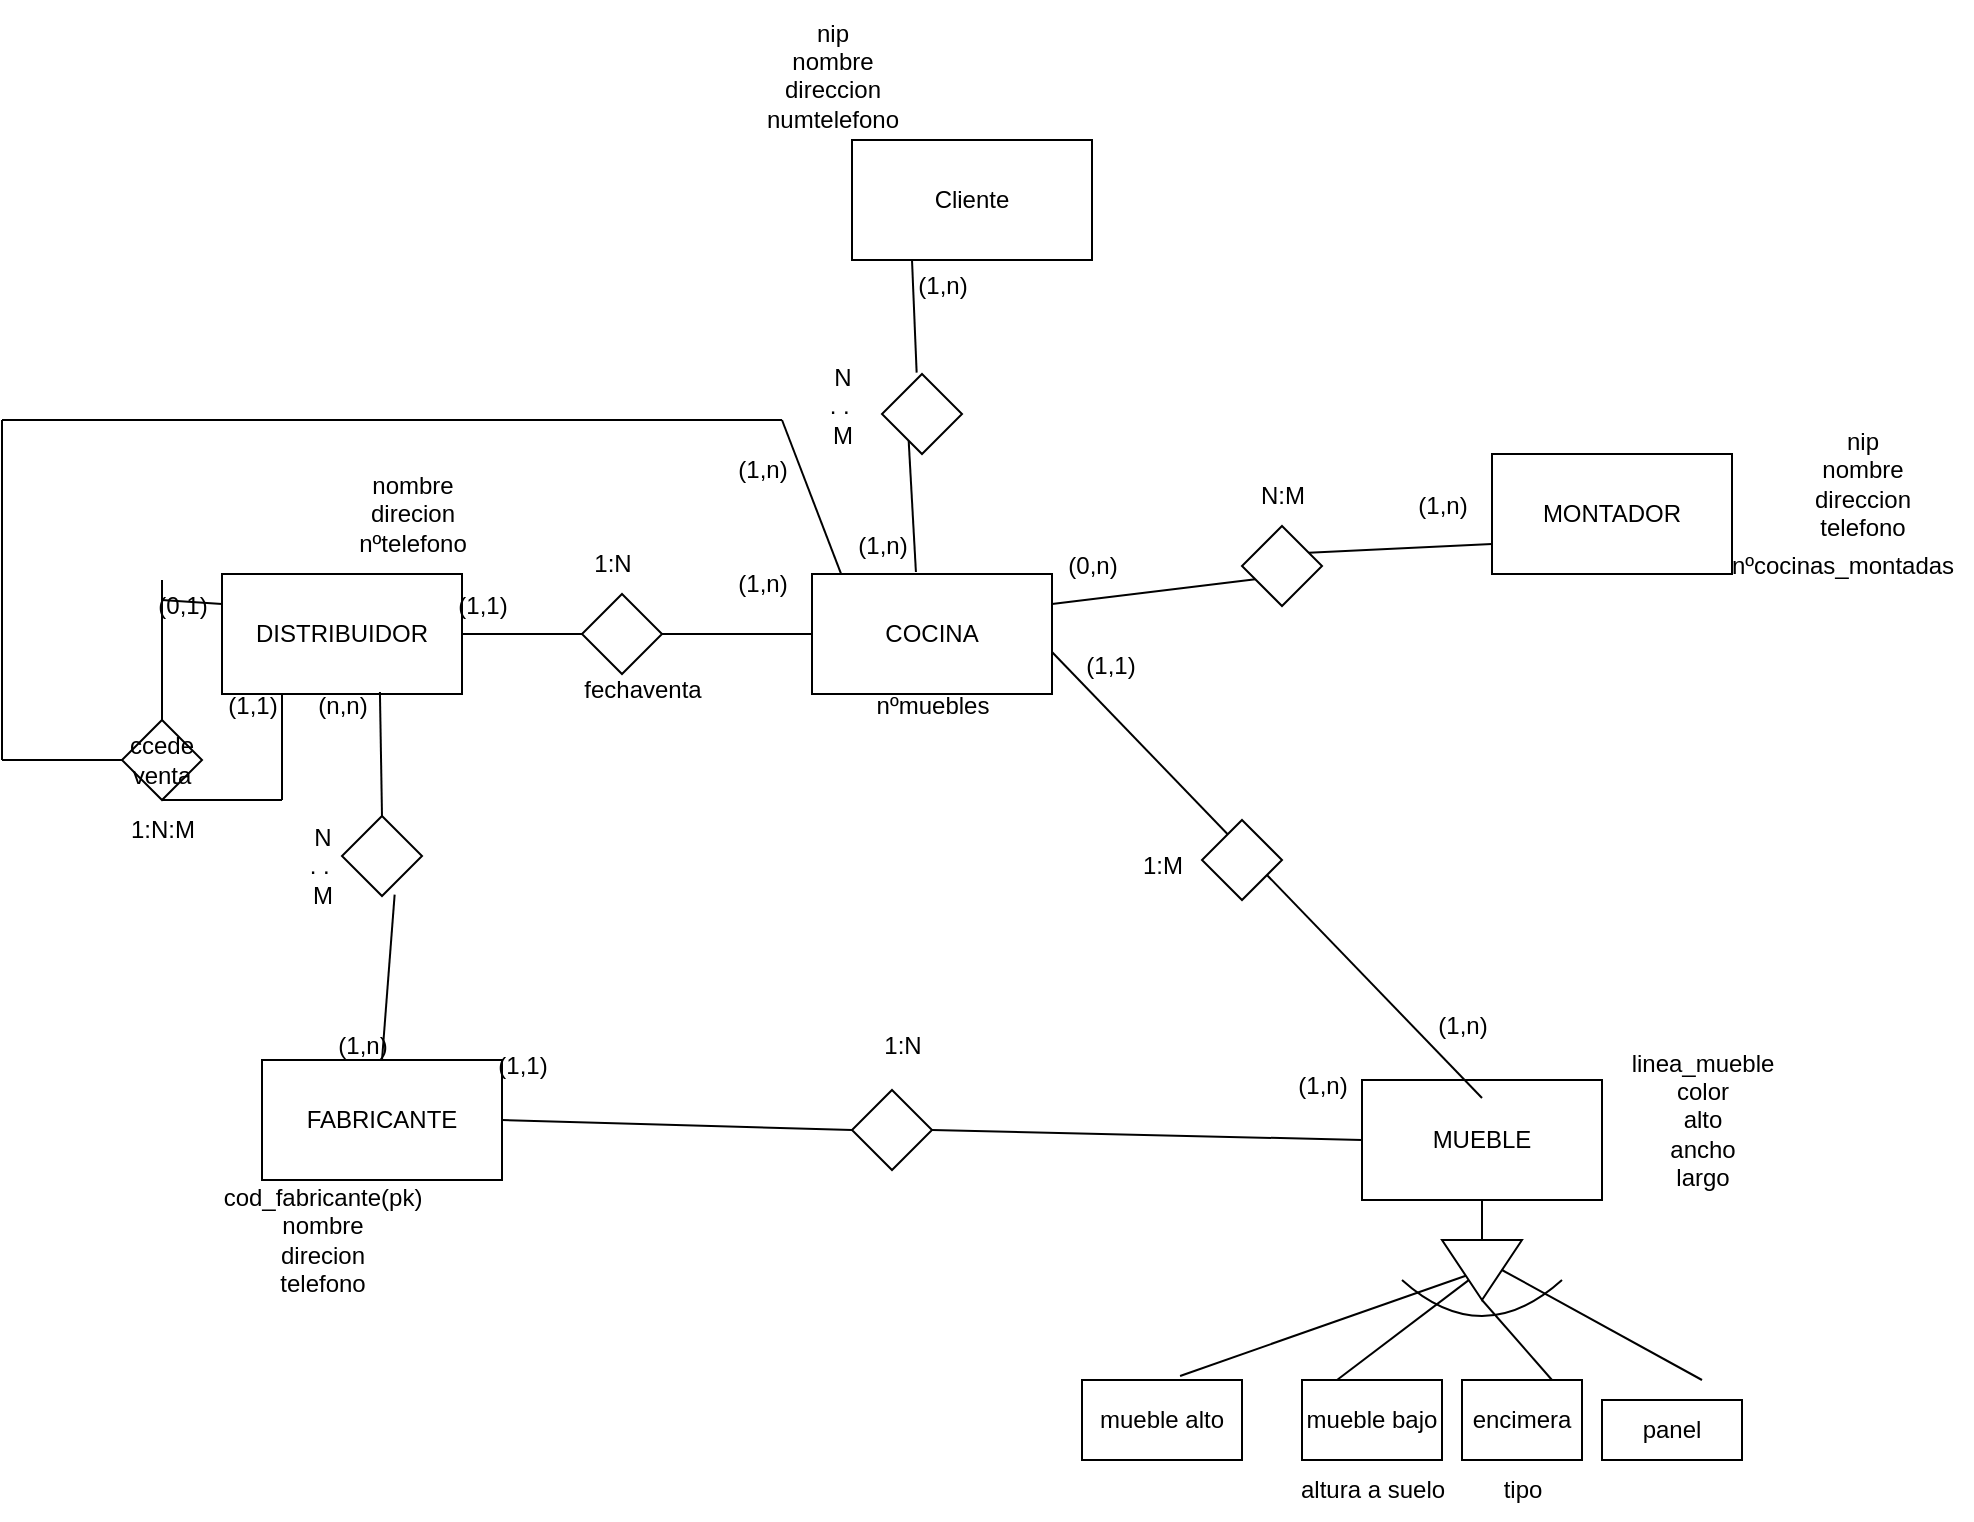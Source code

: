 <mxfile version="24.7.17">
  <diagram name="Página-1" id="_FhlTA1fhsAAvJFlqQVU">
    <mxGraphModel dx="1961" dy="1034" grid="1" gridSize="10" guides="1" tooltips="1" connect="1" arrows="1" fold="1" page="1" pageScale="1" pageWidth="827" pageHeight="1169" math="0" shadow="0">
      <root>
        <mxCell id="0" />
        <mxCell id="1" parent="0" />
        <mxCell id="BN1sbvaGqgCYVK6eKB39-1" value="Cliente" style="whiteSpace=wrap;html=1;" parent="1" vertex="1">
          <mxGeometry x="285" y="100" width="120" height="60" as="geometry" />
        </mxCell>
        <mxCell id="BN1sbvaGqgCYVK6eKB39-2" value="nip&lt;div&gt;nombre&lt;/div&gt;&lt;div&gt;direccion&lt;br&gt;&lt;div&gt;numtelefono&lt;/div&gt;&lt;div&gt;&lt;br&gt;&lt;/div&gt;&lt;/div&gt;" style="text;html=1;align=center;verticalAlign=middle;resizable=0;points=[];autosize=1;strokeColor=none;fillColor=none;" parent="1" vertex="1">
          <mxGeometry x="230" y="30" width="90" height="90" as="geometry" />
        </mxCell>
        <mxCell id="BN1sbvaGqgCYVK6eKB39-3" value="COCINA" style="whiteSpace=wrap;html=1;" parent="1" vertex="1">
          <mxGeometry x="265" y="317" width="120" height="60" as="geometry" />
        </mxCell>
        <mxCell id="BN1sbvaGqgCYVK6eKB39-5" value="MONTADOR" style="whiteSpace=wrap;html=1;" parent="1" vertex="1">
          <mxGeometry x="605" y="257" width="120" height="60" as="geometry" />
        </mxCell>
        <mxCell id="BN1sbvaGqgCYVK6eKB39-6" value="nip&lt;div&gt;nombre&lt;/div&gt;&lt;div&gt;direccion&lt;/div&gt;&lt;div&gt;telefono&lt;/div&gt;" style="text;html=1;align=center;verticalAlign=middle;resizable=0;points=[];autosize=1;strokeColor=none;fillColor=none;" parent="1" vertex="1">
          <mxGeometry x="755" y="237" width="70" height="70" as="geometry" />
        </mxCell>
        <mxCell id="BN1sbvaGqgCYVK6eKB39-7" value="DISTRIBUIDOR" style="whiteSpace=wrap;html=1;" parent="1" vertex="1">
          <mxGeometry x="-30" y="317" width="120" height="60" as="geometry" />
        </mxCell>
        <mxCell id="BN1sbvaGqgCYVK6eKB39-8" value="FABRICANTE" style="whiteSpace=wrap;html=1;" parent="1" vertex="1">
          <mxGeometry x="-10" y="560" width="120" height="60" as="geometry" />
        </mxCell>
        <mxCell id="BN1sbvaGqgCYVK6eKB39-9" value="MUEBLE" style="whiteSpace=wrap;html=1;" parent="1" vertex="1">
          <mxGeometry x="540" y="570" width="120" height="60" as="geometry" />
        </mxCell>
        <mxCell id="BN1sbvaGqgCYVK6eKB39-10" value="&lt;div&gt;cod_fabricante(pk)&lt;/div&gt;nombre&lt;div&gt;direcion&lt;/div&gt;&lt;div&gt;telefono&lt;/div&gt;" style="text;html=1;align=center;verticalAlign=middle;resizable=0;points=[];autosize=1;strokeColor=none;fillColor=none;" parent="1" vertex="1">
          <mxGeometry x="-40" y="615" width="120" height="70" as="geometry" />
        </mxCell>
        <mxCell id="BN1sbvaGqgCYVK6eKB39-11" value="" style="endArrow=none;html=1;rounded=0;exitX=1;exitY=0.5;exitDx=0;exitDy=0;entryX=0;entryY=0.5;entryDx=0;entryDy=0;" parent="1" source="BN1sbvaGqgCYVK6eKB39-64" target="BN1sbvaGqgCYVK6eKB39-9" edge="1">
          <mxGeometry width="50" height="50" relative="1" as="geometry">
            <mxPoint x="370" y="500" as="sourcePoint" />
            <mxPoint x="530" y="600" as="targetPoint" />
          </mxGeometry>
        </mxCell>
        <mxCell id="BN1sbvaGqgCYVK6eKB39-12" value="(1,n)" style="text;html=1;align=center;verticalAlign=middle;resizable=0;points=[];autosize=1;strokeColor=none;fillColor=none;" parent="1" vertex="1">
          <mxGeometry x="495" y="558" width="50" height="30" as="geometry" />
        </mxCell>
        <mxCell id="BN1sbvaGqgCYVK6eKB39-13" value="linea_mueble&lt;div&gt;color&lt;/div&gt;&lt;div&gt;alto&lt;/div&gt;&lt;div&gt;ancho&lt;/div&gt;&lt;div&gt;largo&lt;/div&gt;" style="text;html=1;align=center;verticalAlign=middle;resizable=0;points=[];autosize=1;strokeColor=none;fillColor=none;" parent="1" vertex="1">
          <mxGeometry x="665" y="545" width="90" height="90" as="geometry" />
        </mxCell>
        <mxCell id="BN1sbvaGqgCYVK6eKB39-14" value="mueble alto" style="whiteSpace=wrap;html=1;" parent="1" vertex="1">
          <mxGeometry x="400" y="720" width="80" height="40" as="geometry" />
        </mxCell>
        <mxCell id="BN1sbvaGqgCYVK6eKB39-15" value="mueble bajo" style="whiteSpace=wrap;html=1;" parent="1" vertex="1">
          <mxGeometry x="510" y="720" width="70" height="40" as="geometry" />
        </mxCell>
        <mxCell id="BN1sbvaGqgCYVK6eKB39-16" value="encimera" style="whiteSpace=wrap;html=1;" parent="1" vertex="1">
          <mxGeometry x="590" y="720" width="60" height="40" as="geometry" />
        </mxCell>
        <mxCell id="BN1sbvaGqgCYVK6eKB39-17" value="panel" style="whiteSpace=wrap;html=1;" parent="1" vertex="1">
          <mxGeometry x="660" y="730" width="70" height="30" as="geometry" />
        </mxCell>
        <mxCell id="BN1sbvaGqgCYVK6eKB39-18" value="altura a suelo" style="text;html=1;align=center;verticalAlign=middle;resizable=0;points=[];autosize=1;strokeColor=none;fillColor=none;" parent="1" vertex="1">
          <mxGeometry x="495" y="760" width="100" height="30" as="geometry" />
        </mxCell>
        <mxCell id="BN1sbvaGqgCYVK6eKB39-19" value="tipo" style="text;html=1;align=center;verticalAlign=middle;resizable=0;points=[];autosize=1;strokeColor=none;fillColor=none;" parent="1" vertex="1">
          <mxGeometry x="600" y="760" width="40" height="30" as="geometry" />
        </mxCell>
        <mxCell id="BN1sbvaGqgCYVK6eKB39-20" value="" style="endArrow=none;html=1;rounded=0;exitX=0.5;exitY=0;exitDx=0;exitDy=0;entryX=0.658;entryY=0.983;entryDx=0;entryDy=0;entryPerimeter=0;" parent="1" source="BN1sbvaGqgCYVK6eKB39-69" target="BN1sbvaGqgCYVK6eKB39-7" edge="1">
          <mxGeometry width="50" height="50" relative="1" as="geometry">
            <mxPoint x="30" y="520" as="sourcePoint" />
            <mxPoint x="70" y="380" as="targetPoint" />
          </mxGeometry>
        </mxCell>
        <mxCell id="BN1sbvaGqgCYVK6eKB39-21" value="(n,n)" style="text;html=1;align=center;verticalAlign=middle;resizable=0;points=[];autosize=1;strokeColor=none;fillColor=none;" parent="1" vertex="1">
          <mxGeometry x="5" y="368" width="50" height="30" as="geometry" />
        </mxCell>
        <mxCell id="BN1sbvaGqgCYVK6eKB39-22" value="(1,n)" style="text;html=1;align=center;verticalAlign=middle;resizable=0;points=[];autosize=1;strokeColor=none;fillColor=none;" parent="1" vertex="1">
          <mxGeometry x="15" y="538" width="50" height="30" as="geometry" />
        </mxCell>
        <mxCell id="BN1sbvaGqgCYVK6eKB39-23" value="nombre&lt;div&gt;direcion&lt;/div&gt;&lt;div&gt;nºtelefono&lt;/div&gt;" style="text;html=1;align=center;verticalAlign=middle;resizable=0;points=[];autosize=1;strokeColor=none;fillColor=none;" parent="1" vertex="1">
          <mxGeometry x="25" y="257" width="80" height="60" as="geometry" />
        </mxCell>
        <mxCell id="BN1sbvaGqgCYVK6eKB39-24" value="" style="endArrow=none;html=1;rounded=0;exitX=1;exitY=0.5;exitDx=0;exitDy=0;entryX=0.5;entryY=0;entryDx=0;entryDy=0;" parent="1" edge="1">
          <mxGeometry width="50" height="50" relative="1" as="geometry">
            <mxPoint x="385" y="356" as="sourcePoint" />
            <mxPoint x="600" y="579" as="targetPoint" />
          </mxGeometry>
        </mxCell>
        <mxCell id="BN1sbvaGqgCYVK6eKB39-25" value="(1,1)" style="text;html=1;align=center;verticalAlign=middle;resizable=0;points=[];autosize=1;strokeColor=none;fillColor=none;" parent="1" vertex="1">
          <mxGeometry x="389" y="348" width="50" height="30" as="geometry" />
        </mxCell>
        <mxCell id="BN1sbvaGqgCYVK6eKB39-26" value="(1,n)" style="text;html=1;align=center;verticalAlign=middle;resizable=0;points=[];autosize=1;strokeColor=none;fillColor=none;" parent="1" vertex="1">
          <mxGeometry x="565" y="528" width="50" height="30" as="geometry" />
        </mxCell>
        <mxCell id="BN1sbvaGqgCYVK6eKB39-27" value="nºmuebles" style="text;html=1;align=center;verticalAlign=middle;resizable=0;points=[];autosize=1;strokeColor=none;fillColor=none;" parent="1" vertex="1">
          <mxGeometry x="285" y="368" width="80" height="30" as="geometry" />
        </mxCell>
        <mxCell id="BN1sbvaGqgCYVK6eKB39-28" value="" style="endArrow=none;html=1;rounded=0;entryX=0.5;entryY=1;entryDx=0;entryDy=0;exitX=0;exitY=0.5;exitDx=0;exitDy=0;" parent="1" source="JCwsmbC107qW_EjxYK0G-4" target="BN1sbvaGqgCYVK6eKB39-9" edge="1">
          <mxGeometry width="50" height="50" relative="1" as="geometry">
            <mxPoint x="600" y="680" as="sourcePoint" />
            <mxPoint x="580" y="470" as="targetPoint" />
          </mxGeometry>
        </mxCell>
        <mxCell id="BN1sbvaGqgCYVK6eKB39-30" value="" style="endArrow=none;html=1;rounded=0;exitX=0.5;exitY=0;exitDx=0;exitDy=0;" parent="1" edge="1" source="JCwsmbC107qW_EjxYK0G-4">
          <mxGeometry width="50" height="50" relative="1" as="geometry">
            <mxPoint x="710" y="670" as="sourcePoint" />
            <mxPoint x="710" y="720" as="targetPoint" />
          </mxGeometry>
        </mxCell>
        <mxCell id="BN1sbvaGqgCYVK6eKB39-31" value="" style="endArrow=none;html=1;rounded=0;entryX=0.25;entryY=0;entryDx=0;entryDy=0;" parent="1" target="BN1sbvaGqgCYVK6eKB39-15" edge="1" source="JCwsmbC107qW_EjxYK0G-4">
          <mxGeometry width="50" height="50" relative="1" as="geometry">
            <mxPoint x="530" y="670" as="sourcePoint" />
            <mxPoint x="610" y="470" as="targetPoint" />
          </mxGeometry>
        </mxCell>
        <mxCell id="BN1sbvaGqgCYVK6eKB39-32" value="" style="endArrow=none;html=1;rounded=0;entryX=0.613;entryY=-0.05;entryDx=0;entryDy=0;entryPerimeter=0;" parent="1" target="BN1sbvaGqgCYVK6eKB39-14" edge="1" source="JCwsmbC107qW_EjxYK0G-4">
          <mxGeometry width="50" height="50" relative="1" as="geometry">
            <mxPoint x="450" y="670" as="sourcePoint" />
            <mxPoint x="530" y="470" as="targetPoint" />
          </mxGeometry>
        </mxCell>
        <mxCell id="BN1sbvaGqgCYVK6eKB39-34" value="" style="endArrow=none;html=1;rounded=0;entryX=0;entryY=0.5;entryDx=0;entryDy=0;exitX=1;exitY=0.5;exitDx=0;exitDy=0;" parent="1" source="BN1sbvaGqgCYVK6eKB39-37" target="BN1sbvaGqgCYVK6eKB39-3" edge="1">
          <mxGeometry width="50" height="50" relative="1" as="geometry">
            <mxPoint x="180" y="520" as="sourcePoint" />
            <mxPoint x="230" y="470" as="targetPoint" />
          </mxGeometry>
        </mxCell>
        <mxCell id="BN1sbvaGqgCYVK6eKB39-35" value="(1,1)" style="text;html=1;align=center;verticalAlign=middle;resizable=0;points=[];autosize=1;strokeColor=none;fillColor=none;" parent="1" vertex="1">
          <mxGeometry x="75" y="318" width="50" height="30" as="geometry" />
        </mxCell>
        <mxCell id="BN1sbvaGqgCYVK6eKB39-36" value="(1,n)" style="text;html=1;align=center;verticalAlign=middle;resizable=0;points=[];autosize=1;strokeColor=none;fillColor=none;" parent="1" vertex="1">
          <mxGeometry x="215" y="307" width="50" height="30" as="geometry" />
        </mxCell>
        <mxCell id="BN1sbvaGqgCYVK6eKB39-38" value="" style="endArrow=none;html=1;rounded=0;entryX=0;entryY=0.5;entryDx=0;entryDy=0;exitX=1;exitY=0.5;exitDx=0;exitDy=0;" parent="1" source="BN1sbvaGqgCYVK6eKB39-7" target="BN1sbvaGqgCYVK6eKB39-37" edge="1">
          <mxGeometry width="50" height="50" relative="1" as="geometry">
            <mxPoint x="90" y="347" as="sourcePoint" />
            <mxPoint x="265" y="347" as="targetPoint" />
          </mxGeometry>
        </mxCell>
        <mxCell id="BN1sbvaGqgCYVK6eKB39-37" value="" style="rhombus;whiteSpace=wrap;html=1;" parent="1" vertex="1">
          <mxGeometry x="150" y="327" width="40" height="40" as="geometry" />
        </mxCell>
        <mxCell id="BN1sbvaGqgCYVK6eKB39-39" value="fechaventa" style="text;html=1;align=center;verticalAlign=middle;resizable=0;points=[];autosize=1;strokeColor=none;fillColor=none;" parent="1" vertex="1">
          <mxGeometry x="140" y="360" width="80" height="30" as="geometry" />
        </mxCell>
        <mxCell id="BN1sbvaGqgCYVK6eKB39-40" value="" style="endArrow=none;html=1;rounded=0;entryX=0.25;entryY=1;entryDx=0;entryDy=0;" parent="1" target="BN1sbvaGqgCYVK6eKB39-7" edge="1">
          <mxGeometry width="50" height="50" relative="1" as="geometry">
            <mxPoint y="430" as="sourcePoint" />
            <mxPoint x="-50" y="410" as="targetPoint" />
          </mxGeometry>
        </mxCell>
        <mxCell id="BN1sbvaGqgCYVK6eKB39-41" value="" style="endArrow=none;html=1;rounded=0;" parent="1" edge="1">
          <mxGeometry width="50" height="50" relative="1" as="geometry">
            <mxPoint x="-60" y="430" as="sourcePoint" />
            <mxPoint y="430" as="targetPoint" />
          </mxGeometry>
        </mxCell>
        <mxCell id="BN1sbvaGqgCYVK6eKB39-42" value="" style="endArrow=none;html=1;rounded=0;" parent="1" edge="1">
          <mxGeometry width="50" height="50" relative="1" as="geometry">
            <mxPoint x="-60" y="390" as="sourcePoint" />
            <mxPoint x="-60" y="320" as="targetPoint" />
          </mxGeometry>
        </mxCell>
        <mxCell id="BN1sbvaGqgCYVK6eKB39-43" value="ccede venta" style="rhombus;whiteSpace=wrap;html=1;" parent="1" vertex="1">
          <mxGeometry x="-80" y="390" width="40" height="40" as="geometry" />
        </mxCell>
        <mxCell id="BN1sbvaGqgCYVK6eKB39-44" value="" style="endArrow=none;html=1;rounded=0;entryX=0;entryY=0.25;entryDx=0;entryDy=0;" parent="1" target="BN1sbvaGqgCYVK6eKB39-7" edge="1">
          <mxGeometry width="50" height="50" relative="1" as="geometry">
            <mxPoint x="-60" y="330" as="sourcePoint" />
            <mxPoint y="470" as="targetPoint" />
          </mxGeometry>
        </mxCell>
        <mxCell id="BN1sbvaGqgCYVK6eKB39-45" value="(0,1)" style="text;html=1;align=center;verticalAlign=middle;resizable=0;points=[];autosize=1;strokeColor=none;fillColor=none;" parent="1" vertex="1">
          <mxGeometry x="-75" y="318" width="50" height="30" as="geometry" />
        </mxCell>
        <mxCell id="BN1sbvaGqgCYVK6eKB39-46" value="(1,1)" style="text;html=1;align=center;verticalAlign=middle;resizable=0;points=[];autosize=1;strokeColor=none;fillColor=none;" parent="1" vertex="1">
          <mxGeometry x="-40" y="368" width="50" height="30" as="geometry" />
        </mxCell>
        <mxCell id="BN1sbvaGqgCYVK6eKB39-48" value="" style="endArrow=none;html=1;rounded=0;entryX=0;entryY=0.75;entryDx=0;entryDy=0;exitX=1;exitY=0.25;exitDx=0;exitDy=0;" parent="1" source="BN1sbvaGqgCYVK6eKB39-59" target="BN1sbvaGqgCYVK6eKB39-5" edge="1">
          <mxGeometry width="50" height="50" relative="1" as="geometry">
            <mxPoint x="490" y="520" as="sourcePoint" />
            <mxPoint x="540" y="470" as="targetPoint" />
          </mxGeometry>
        </mxCell>
        <mxCell id="BN1sbvaGqgCYVK6eKB39-49" value="(1,n)" style="text;html=1;align=center;verticalAlign=middle;resizable=0;points=[];autosize=1;strokeColor=none;fillColor=none;" parent="1" vertex="1">
          <mxGeometry x="555" y="268" width="50" height="30" as="geometry" />
        </mxCell>
        <mxCell id="BN1sbvaGqgCYVK6eKB39-50" value="(0,n)" style="text;html=1;align=center;verticalAlign=middle;resizable=0;points=[];autosize=1;strokeColor=none;fillColor=none;" parent="1" vertex="1">
          <mxGeometry x="380" y="298" width="50" height="30" as="geometry" />
        </mxCell>
        <mxCell id="BN1sbvaGqgCYVK6eKB39-51" value="nºcocinas_montadas" style="text;html=1;align=center;verticalAlign=middle;resizable=0;points=[];autosize=1;strokeColor=none;fillColor=none;" parent="1" vertex="1">
          <mxGeometry x="715" y="298" width="130" height="30" as="geometry" />
        </mxCell>
        <mxCell id="BN1sbvaGqgCYVK6eKB39-52" value="" style="endArrow=none;html=1;rounded=0;entryX=0.25;entryY=1;entryDx=0;entryDy=0;exitX=0.433;exitY=-0.017;exitDx=0;exitDy=0;exitPerimeter=0;" parent="1" source="BN1sbvaGqgCYVK6eKB39-57" target="BN1sbvaGqgCYVK6eKB39-1" edge="1">
          <mxGeometry width="50" height="50" relative="1" as="geometry">
            <mxPoint x="320" y="310" as="sourcePoint" />
            <mxPoint x="370" y="410" as="targetPoint" />
          </mxGeometry>
        </mxCell>
        <mxCell id="BN1sbvaGqgCYVK6eKB39-53" value="(1,n)" style="text;html=1;align=center;verticalAlign=middle;resizable=0;points=[];autosize=1;strokeColor=none;fillColor=none;" parent="1" vertex="1">
          <mxGeometry x="305" y="158" width="50" height="30" as="geometry" />
        </mxCell>
        <mxCell id="BN1sbvaGqgCYVK6eKB39-54" value="(1,n)" style="text;html=1;align=center;verticalAlign=middle;resizable=0;points=[];autosize=1;strokeColor=none;fillColor=none;" parent="1" vertex="1">
          <mxGeometry x="275" y="288" width="50" height="30" as="geometry" />
        </mxCell>
        <mxCell id="BN1sbvaGqgCYVK6eKB39-58" value="" style="endArrow=none;html=1;rounded=0;entryX=0.25;entryY=1;entryDx=0;entryDy=0;exitX=0.433;exitY=-0.017;exitDx=0;exitDy=0;exitPerimeter=0;" parent="1" source="BN1sbvaGqgCYVK6eKB39-3" target="BN1sbvaGqgCYVK6eKB39-57" edge="1">
          <mxGeometry width="50" height="50" relative="1" as="geometry">
            <mxPoint x="317" y="316" as="sourcePoint" />
            <mxPoint x="315" y="160" as="targetPoint" />
          </mxGeometry>
        </mxCell>
        <mxCell id="BN1sbvaGqgCYVK6eKB39-57" value="" style="rhombus;whiteSpace=wrap;html=1;" parent="1" vertex="1">
          <mxGeometry x="300" y="217" width="40" height="40" as="geometry" />
        </mxCell>
        <mxCell id="BN1sbvaGqgCYVK6eKB39-60" value="" style="endArrow=none;html=1;rounded=0;entryX=0;entryY=0.75;entryDx=0;entryDy=0;exitX=1;exitY=0.25;exitDx=0;exitDy=0;" parent="1" source="BN1sbvaGqgCYVK6eKB39-3" target="BN1sbvaGqgCYVK6eKB39-59" edge="1">
          <mxGeometry width="50" height="50" relative="1" as="geometry">
            <mxPoint x="385" y="332" as="sourcePoint" />
            <mxPoint x="605" y="302" as="targetPoint" />
          </mxGeometry>
        </mxCell>
        <mxCell id="BN1sbvaGqgCYVK6eKB39-59" value="" style="rhombus;whiteSpace=wrap;html=1;" parent="1" vertex="1">
          <mxGeometry x="480" y="293" width="40" height="40" as="geometry" />
        </mxCell>
        <mxCell id="BN1sbvaGqgCYVK6eKB39-61" value="N:M" style="text;html=1;align=center;verticalAlign=middle;resizable=0;points=[];autosize=1;strokeColor=none;fillColor=none;" parent="1" vertex="1">
          <mxGeometry x="475" y="263" width="50" height="30" as="geometry" />
        </mxCell>
        <mxCell id="BN1sbvaGqgCYVK6eKB39-62" value="" style="rhombus;whiteSpace=wrap;html=1;" parent="1" vertex="1">
          <mxGeometry x="460" y="440" width="40" height="40" as="geometry" />
        </mxCell>
        <mxCell id="BN1sbvaGqgCYVK6eKB39-63" value="1:M" style="text;html=1;align=center;verticalAlign=middle;resizable=0;points=[];autosize=1;strokeColor=none;fillColor=none;" parent="1" vertex="1">
          <mxGeometry x="420" y="448" width="40" height="30" as="geometry" />
        </mxCell>
        <mxCell id="BN1sbvaGqgCYVK6eKB39-65" value="" style="endArrow=none;html=1;rounded=0;exitX=1;exitY=0.5;exitDx=0;exitDy=0;entryX=0;entryY=0.5;entryDx=0;entryDy=0;" parent="1" source="BN1sbvaGqgCYVK6eKB39-8" target="BN1sbvaGqgCYVK6eKB39-64" edge="1">
          <mxGeometry width="50" height="50" relative="1" as="geometry">
            <mxPoint x="110" y="590" as="sourcePoint" />
            <mxPoint x="540" y="600" as="targetPoint" />
          </mxGeometry>
        </mxCell>
        <mxCell id="BN1sbvaGqgCYVK6eKB39-64" value="" style="rhombus;whiteSpace=wrap;html=1;" parent="1" vertex="1">
          <mxGeometry x="285" y="575" width="40" height="40" as="geometry" />
        </mxCell>
        <mxCell id="BN1sbvaGqgCYVK6eKB39-66" value="1:N" style="text;html=1;align=center;verticalAlign=middle;resizable=0;points=[];autosize=1;strokeColor=none;fillColor=none;" parent="1" vertex="1">
          <mxGeometry x="290" y="538" width="40" height="30" as="geometry" />
        </mxCell>
        <mxCell id="BN1sbvaGqgCYVK6eKB39-67" value="(1,1)" style="text;html=1;align=center;verticalAlign=middle;resizable=0;points=[];autosize=1;strokeColor=none;fillColor=none;" parent="1" vertex="1">
          <mxGeometry x="95" y="548" width="50" height="30" as="geometry" />
        </mxCell>
        <mxCell id="BN1sbvaGqgCYVK6eKB39-68" value="1:N" style="text;html=1;align=center;verticalAlign=middle;resizable=0;points=[];autosize=1;strokeColor=none;fillColor=none;" parent="1" vertex="1">
          <mxGeometry x="145" y="297" width="40" height="30" as="geometry" />
        </mxCell>
        <mxCell id="BN1sbvaGqgCYVK6eKB39-70" value="" style="endArrow=none;html=1;rounded=0;exitX=0.5;exitY=0;exitDx=0;exitDy=0;entryX=0.658;entryY=0.983;entryDx=0;entryDy=0;entryPerimeter=0;" parent="1" source="BN1sbvaGqgCYVK6eKB39-8" target="BN1sbvaGqgCYVK6eKB39-69" edge="1">
          <mxGeometry width="50" height="50" relative="1" as="geometry">
            <mxPoint x="50" y="560" as="sourcePoint" />
            <mxPoint x="49" y="376" as="targetPoint" />
          </mxGeometry>
        </mxCell>
        <mxCell id="BN1sbvaGqgCYVK6eKB39-69" value="" style="rhombus;whiteSpace=wrap;html=1;" parent="1" vertex="1">
          <mxGeometry x="30" y="438" width="40" height="40" as="geometry" />
        </mxCell>
        <mxCell id="BN1sbvaGqgCYVK6eKB39-71" value="N&lt;div&gt;. .&amp;nbsp;&lt;/div&gt;&lt;div&gt;M&lt;/div&gt;" style="text;html=1;align=center;verticalAlign=middle;resizable=0;points=[];autosize=1;strokeColor=none;fillColor=none;" parent="1" vertex="1">
          <mxGeometry y="433" width="40" height="60" as="geometry" />
        </mxCell>
        <mxCell id="BN1sbvaGqgCYVK6eKB39-72" value="N&lt;div&gt;. .&amp;nbsp;&lt;/div&gt;&lt;div&gt;M&lt;/div&gt;" style="text;html=1;align=center;verticalAlign=middle;resizable=0;points=[];autosize=1;strokeColor=none;fillColor=none;" parent="1" vertex="1">
          <mxGeometry x="260" y="203" width="40" height="60" as="geometry" />
        </mxCell>
        <mxCell id="JCwsmbC107qW_EjxYK0G-3" value="" style="endArrow=none;html=1;rounded=0;entryX=1;entryY=0.5;entryDx=0;entryDy=0;exitX=0.75;exitY=0;exitDx=0;exitDy=0;" edge="1" parent="1" source="BN1sbvaGqgCYVK6eKB39-16" target="JCwsmbC107qW_EjxYK0G-4">
          <mxGeometry width="50" height="50" relative="1" as="geometry">
            <mxPoint x="599" y="716" as="sourcePoint" />
            <mxPoint x="600" y="630" as="targetPoint" />
          </mxGeometry>
        </mxCell>
        <mxCell id="JCwsmbC107qW_EjxYK0G-1" value="" style="shape=dataStorage;whiteSpace=wrap;html=1;fixedSize=1;direction=north;" vertex="1" parent="1">
          <mxGeometry x="560" y="670" width="80" height="18" as="geometry" />
        </mxCell>
        <mxCell id="JCwsmbC107qW_EjxYK0G-4" value="" style="triangle;whiteSpace=wrap;html=1;direction=south;" vertex="1" parent="1">
          <mxGeometry x="580" y="650" width="40" height="30" as="geometry" />
        </mxCell>
        <mxCell id="JCwsmbC107qW_EjxYK0G-6" value="" style="endArrow=none;html=1;rounded=0;entryX=0;entryY=0.5;entryDx=0;entryDy=0;" edge="1" parent="1" target="BN1sbvaGqgCYVK6eKB39-43">
          <mxGeometry width="50" height="50" relative="1" as="geometry">
            <mxPoint x="-140" y="410" as="sourcePoint" />
            <mxPoint x="-90" y="420" as="targetPoint" />
          </mxGeometry>
        </mxCell>
        <mxCell id="JCwsmbC107qW_EjxYK0G-7" value="" style="endArrow=none;html=1;rounded=0;" edge="1" parent="1">
          <mxGeometry width="50" height="50" relative="1" as="geometry">
            <mxPoint x="-140" y="410" as="sourcePoint" />
            <mxPoint x="-140" y="240" as="targetPoint" />
          </mxGeometry>
        </mxCell>
        <mxCell id="JCwsmbC107qW_EjxYK0G-8" value="" style="endArrow=none;html=1;rounded=0;" edge="1" parent="1">
          <mxGeometry width="50" height="50" relative="1" as="geometry">
            <mxPoint x="-140" y="240" as="sourcePoint" />
            <mxPoint x="250" y="240" as="targetPoint" />
          </mxGeometry>
        </mxCell>
        <mxCell id="JCwsmbC107qW_EjxYK0G-9" value="" style="endArrow=none;html=1;rounded=0;exitX=0.122;exitY=0.004;exitDx=0;exitDy=0;exitPerimeter=0;" edge="1" parent="1" source="BN1sbvaGqgCYVK6eKB39-3">
          <mxGeometry width="50" height="50" relative="1" as="geometry">
            <mxPoint x="270" y="310" as="sourcePoint" />
            <mxPoint x="250" y="240" as="targetPoint" />
          </mxGeometry>
        </mxCell>
        <mxCell id="JCwsmbC107qW_EjxYK0G-10" value="(1,n)" style="text;html=1;align=center;verticalAlign=middle;resizable=0;points=[];autosize=1;strokeColor=none;fillColor=none;" vertex="1" parent="1">
          <mxGeometry x="215" y="250" width="50" height="30" as="geometry" />
        </mxCell>
        <mxCell id="JCwsmbC107qW_EjxYK0G-11" value="1:N:M" style="text;html=1;align=center;verticalAlign=middle;resizable=0;points=[];autosize=1;strokeColor=none;fillColor=none;" vertex="1" parent="1">
          <mxGeometry x="-90" y="430" width="60" height="30" as="geometry" />
        </mxCell>
      </root>
    </mxGraphModel>
  </diagram>
</mxfile>
